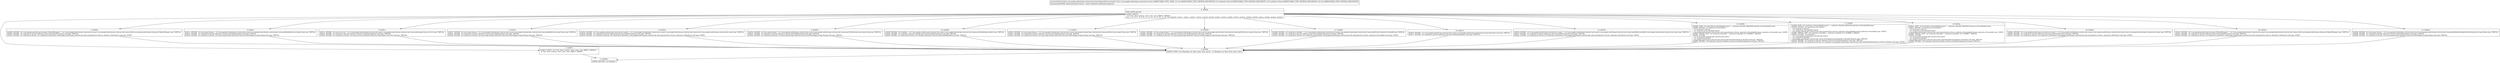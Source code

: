 digraph "CFG forcom.google.android.gms.internal.ads.zzaew.dispatchTransaction(ILandroid\/os\/Parcel;Landroid\/os\/Parcel;I)Z" {
Node_0 [shape=record,label="{0\:\ 0x0000|MTH_ENTER_BLOCK\l|0x0000: SWITCH  \l  (r3 I:?[int, float, boolean, short, byte, char, OBJECT, ARRAY])\l k:[2, 3, 4, 5, 6, 7, 8, 9, 10, 11, 12, 13, 14, 15, 16, 17, 18, 19] t:[0x0005, 0x0011, 0x001c, 0x0027, 0x0032, 0x003d, 0x0048, 0x0053, 0x005e, 0x0069, 0x0074, 0x007b, 0x0086, 0x0096, 0x00aa, 0x00ba, 0x00c6, 0x00d2] \l}"];
Node_1 [shape=record,label="{1\:\ 0x0003|0x0003: CONST  (r0 I:?[int, float, boolean, short, byte, char, OBJECT, ARRAY]) = \l  (0 ?[int, float, boolean, short, byte, char, OBJECT, ARRAY])\l \l}"];
Node_2 [shape=record,label="{2\:\ 0x0004|0x0004: RETURN  (r0 I:boolean) \l}"];
Node_3 [shape=record,label="{3\:\ 0x0005|0x0005: INVOKE  (r0 I:com.google.android.gms.dynamic.IObjectWrapper) = (r2 I:com.google.android.gms.internal.ads.zzaew) com.google.android.gms.internal.ads.zzaew.zzrh():com.google.android.gms.dynamic.IObjectWrapper type: VIRTUAL \l0x0009: INVOKE  (r5 I:android.os.Parcel) android.os.Parcel.writeNoException():void type: VIRTUAL \l0x000c: INVOKE  (r5 I:android.os.Parcel), (r0 I:android.os.IInterface) com.google.android.gms.internal.ads.zzfo.zza(android.os.Parcel, android.os.IInterface):void type: STATIC \l}"];
Node_4 [shape=record,label="{4\:\ 0x000f|0x000f: CONST  (r0 I:?[boolean, int, float, short, byte, char]) = (1 ?[boolean, int, float, short, byte, char]) \l}"];
Node_5 [shape=record,label="{5\:\ 0x0011|0x0011: INVOKE  (r0 I:java.lang.String) = (r2 I:com.google.android.gms.internal.ads.zzaew) com.google.android.gms.internal.ads.zzaew.getHeadline():java.lang.String type: VIRTUAL \l0x0015: INVOKE  (r5 I:android.os.Parcel) android.os.Parcel.writeNoException():void type: VIRTUAL \l0x0018: INVOKE  (r5 I:android.os.Parcel), (r0 I:java.lang.String) android.os.Parcel.writeString(java.lang.String):void type: VIRTUAL \l}"];
Node_6 [shape=record,label="{6\:\ 0x001c|0x001c: INVOKE  (r0 I:java.util.List) = (r2 I:com.google.android.gms.internal.ads.zzaew) com.google.android.gms.internal.ads.zzaew.getImages():java.util.List type: VIRTUAL \l0x0020: INVOKE  (r5 I:android.os.Parcel) android.os.Parcel.writeNoException():void type: VIRTUAL \l0x0023: INVOKE  (r5 I:android.os.Parcel), (r0 I:java.util.List) android.os.Parcel.writeList(java.util.List):void type: VIRTUAL \l}"];
Node_7 [shape=record,label="{7\:\ 0x0027|0x0027: INVOKE  (r0 I:java.lang.String) = (r2 I:com.google.android.gms.internal.ads.zzaew) com.google.android.gms.internal.ads.zzaew.getBody():java.lang.String type: VIRTUAL \l0x002b: INVOKE  (r5 I:android.os.Parcel) android.os.Parcel.writeNoException():void type: VIRTUAL \l0x002e: INVOKE  (r5 I:android.os.Parcel), (r0 I:java.lang.String) android.os.Parcel.writeString(java.lang.String):void type: VIRTUAL \l}"];
Node_8 [shape=record,label="{8\:\ 0x0032|0x0032: INVOKE  (r0 I:com.google.android.gms.internal.ads.zzaeh) = (r2 I:com.google.android.gms.internal.ads.zzaew) com.google.android.gms.internal.ads.zzaew.zzri():com.google.android.gms.internal.ads.zzaeh type: VIRTUAL \l0x0036: INVOKE  (r5 I:android.os.Parcel) android.os.Parcel.writeNoException():void type: VIRTUAL \l0x0039: INVOKE  (r5 I:android.os.Parcel), (r0 I:android.os.IInterface) com.google.android.gms.internal.ads.zzfo.zza(android.os.Parcel, android.os.IInterface):void type: STATIC \l}"];
Node_9 [shape=record,label="{9\:\ 0x003d|0x003d: INVOKE  (r0 I:java.lang.String) = (r2 I:com.google.android.gms.internal.ads.zzaew) com.google.android.gms.internal.ads.zzaew.getCallToAction():java.lang.String type: VIRTUAL \l0x0041: INVOKE  (r5 I:android.os.Parcel) android.os.Parcel.writeNoException():void type: VIRTUAL \l0x0044: INVOKE  (r5 I:android.os.Parcel), (r0 I:java.lang.String) android.os.Parcel.writeString(java.lang.String):void type: VIRTUAL \l}"];
Node_10 [shape=record,label="{10\:\ 0x0048|0x0048: INVOKE  (r0 I:double) = (r2 I:com.google.android.gms.internal.ads.zzaew) com.google.android.gms.internal.ads.zzaew.getStarRating():double type: VIRTUAL \l0x004c: INVOKE  (r5 I:android.os.Parcel) android.os.Parcel.writeNoException():void type: VIRTUAL \l0x004f: INVOKE  (r5 I:android.os.Parcel), (r0 I:double) android.os.Parcel.writeDouble(double):void type: VIRTUAL \l}"];
Node_11 [shape=record,label="{11\:\ 0x0053|0x0053: INVOKE  (r0 I:java.lang.String) = (r2 I:com.google.android.gms.internal.ads.zzaew) com.google.android.gms.internal.ads.zzaew.getStore():java.lang.String type: VIRTUAL \l0x0057: INVOKE  (r5 I:android.os.Parcel) android.os.Parcel.writeNoException():void type: VIRTUAL \l0x005a: INVOKE  (r5 I:android.os.Parcel), (r0 I:java.lang.String) android.os.Parcel.writeString(java.lang.String):void type: VIRTUAL \l}"];
Node_12 [shape=record,label="{12\:\ 0x005e|0x005e: INVOKE  (r0 I:java.lang.String) = (r2 I:com.google.android.gms.internal.ads.zzaew) com.google.android.gms.internal.ads.zzaew.getPrice():java.lang.String type: VIRTUAL \l0x0062: INVOKE  (r5 I:android.os.Parcel) android.os.Parcel.writeNoException():void type: VIRTUAL \l0x0065: INVOKE  (r5 I:android.os.Parcel), (r0 I:java.lang.String) android.os.Parcel.writeString(java.lang.String):void type: VIRTUAL \l}"];
Node_13 [shape=record,label="{13\:\ 0x0069|0x0069: INVOKE  (r0 I:android.os.Bundle) = (r2 I:com.google.android.gms.internal.ads.zzaew) com.google.android.gms.internal.ads.zzaew.getExtras():android.os.Bundle type: VIRTUAL \l0x006d: INVOKE  (r5 I:android.os.Parcel) android.os.Parcel.writeNoException():void type: VIRTUAL \l0x0070: INVOKE  (r5 I:android.os.Parcel), (r0 I:android.os.Parcelable) com.google.android.gms.internal.ads.zzfo.zzb(android.os.Parcel, android.os.Parcelable):void type: STATIC \l}"];
Node_14 [shape=record,label="{14\:\ 0x0074|0x0074: INVOKE  (r2 I:com.google.android.gms.internal.ads.zzaew) com.google.android.gms.internal.ads.zzaew.destroy():void type: VIRTUAL \l0x0077: INVOKE  (r5 I:android.os.Parcel) android.os.Parcel.writeNoException():void type: VIRTUAL \l}"];
Node_15 [shape=record,label="{15\:\ 0x007b|0x007b: INVOKE  (r0 I:com.google.android.gms.internal.ads.zzaap) = (r2 I:com.google.android.gms.internal.ads.zzaew) com.google.android.gms.internal.ads.zzaew.getVideoController():com.google.android.gms.internal.ads.zzaap type: VIRTUAL \l0x007f: INVOKE  (r5 I:android.os.Parcel) android.os.Parcel.writeNoException():void type: VIRTUAL \l0x0082: INVOKE  (r5 I:android.os.Parcel), (r0 I:android.os.IInterface) com.google.android.gms.internal.ads.zzfo.zza(android.os.Parcel, android.os.IInterface):void type: STATIC \l}"];
Node_16 [shape=record,label="{16\:\ 0x0086|0x0086: SGET  (r0 I:android.os.Parcelable$Creator) =  android.os.Bundle.CREATOR android.os.Parcelable$Creator \l0x0088: INVOKE  (r0 I:android.os.Parcelable) = \l  (r4 I:android.os.Parcel)\l  (r0 I:android.os.Parcelable$Creator)\l com.google.android.gms.internal.ads.zzfo.zza(android.os.Parcel, android.os.Parcelable$Creator):android.os.Parcelable type: STATIC \l0x008c: CHECK_CAST  (r0 I:android.os.Bundle) = (android.os.Bundle) (r0 I:?[OBJECT, ARRAY]) \l0x008e: INVOKE  \l  (r2 I:com.google.android.gms.internal.ads.zzaew)\l  (r0 I:android.os.Bundle)\l com.google.android.gms.internal.ads.zzaew.performClick(android.os.Bundle):void type: VIRTUAL \l0x0091: INVOKE  (r5 I:android.os.Parcel) android.os.Parcel.writeNoException():void type: VIRTUAL \l}"];
Node_17 [shape=record,label="{17\:\ 0x0096|0x0096: SGET  (r0 I:android.os.Parcelable$Creator) =  android.os.Bundle.CREATOR android.os.Parcelable$Creator \l0x0098: INVOKE  (r0 I:android.os.Parcelable) = \l  (r4 I:android.os.Parcel)\l  (r0 I:android.os.Parcelable$Creator)\l com.google.android.gms.internal.ads.zzfo.zza(android.os.Parcel, android.os.Parcelable$Creator):android.os.Parcelable type: STATIC \l0x009c: CHECK_CAST  (r0 I:android.os.Bundle) = (android.os.Bundle) (r0 I:?[OBJECT, ARRAY]) \l0x009e: INVOKE  (r0 I:boolean) = \l  (r2 I:com.google.android.gms.internal.ads.zzaew)\l  (r0 I:android.os.Bundle)\l com.google.android.gms.internal.ads.zzaew.recordImpression(android.os.Bundle):boolean type: VIRTUAL \l0x00a2: INVOKE  (r5 I:android.os.Parcel) android.os.Parcel.writeNoException():void type: VIRTUAL \l0x00a5: INVOKE  (r5 I:android.os.Parcel), (r0 I:boolean) com.google.android.gms.internal.ads.zzfo.writeBoolean(android.os.Parcel, boolean):void type: STATIC \l}"];
Node_18 [shape=record,label="{18\:\ 0x00aa|0x00aa: SGET  (r0 I:android.os.Parcelable$Creator) =  android.os.Bundle.CREATOR android.os.Parcelable$Creator \l0x00ac: INVOKE  (r0 I:android.os.Parcelable) = \l  (r4 I:android.os.Parcel)\l  (r0 I:android.os.Parcelable$Creator)\l com.google.android.gms.internal.ads.zzfo.zza(android.os.Parcel, android.os.Parcelable$Creator):android.os.Parcelable type: STATIC \l0x00b0: CHECK_CAST  (r0 I:android.os.Bundle) = (android.os.Bundle) (r0 I:?[OBJECT, ARRAY]) \l0x00b2: INVOKE  \l  (r2 I:com.google.android.gms.internal.ads.zzaew)\l  (r0 I:android.os.Bundle)\l com.google.android.gms.internal.ads.zzaew.reportTouchEvent(android.os.Bundle):void type: VIRTUAL \l0x00b5: INVOKE  (r5 I:android.os.Parcel) android.os.Parcel.writeNoException():void type: VIRTUAL \l}"];
Node_19 [shape=record,label="{19\:\ 0x00ba|0x00ba: INVOKE  (r0 I:com.google.android.gms.internal.ads.zzadz) = (r2 I:com.google.android.gms.internal.ads.zzaew) com.google.android.gms.internal.ads.zzaew.zzrj():com.google.android.gms.internal.ads.zzadz type: VIRTUAL \l0x00be: INVOKE  (r5 I:android.os.Parcel) android.os.Parcel.writeNoException():void type: VIRTUAL \l0x00c1: INVOKE  (r5 I:android.os.Parcel), (r0 I:android.os.IInterface) com.google.android.gms.internal.ads.zzfo.zza(android.os.Parcel, android.os.IInterface):void type: STATIC \l}"];
Node_20 [shape=record,label="{20\:\ 0x00c6|0x00c6: INVOKE  (r0 I:com.google.android.gms.dynamic.IObjectWrapper) = (r2 I:com.google.android.gms.internal.ads.zzaew) com.google.android.gms.internal.ads.zzaew.zzrk():com.google.android.gms.dynamic.IObjectWrapper type: VIRTUAL \l0x00ca: INVOKE  (r5 I:android.os.Parcel) android.os.Parcel.writeNoException():void type: VIRTUAL \l0x00cd: INVOKE  (r5 I:android.os.Parcel), (r0 I:android.os.IInterface) com.google.android.gms.internal.ads.zzfo.zza(android.os.Parcel, android.os.IInterface):void type: STATIC \l}"];
Node_21 [shape=record,label="{21\:\ 0x00d2|0x00d2: INVOKE  (r0 I:java.lang.String) = (r2 I:com.google.android.gms.internal.ads.zzaew) com.google.android.gms.internal.ads.zzaew.getMediationAdapterClassName():java.lang.String type: VIRTUAL \l0x00d6: INVOKE  (r5 I:android.os.Parcel) android.os.Parcel.writeNoException():void type: VIRTUAL \l0x00d9: INVOKE  (r5 I:android.os.Parcel), (r0 I:java.lang.String) android.os.Parcel.writeString(java.lang.String):void type: VIRTUAL \l}"];
MethodNode[shape=record,label="{protected final boolean com.google.android.gms.internal.ads.zzaew.dispatchTransaction((r2 'this' I:com.google.android.gms.internal.ads.zzaew A[IMMUTABLE_TYPE, THIS]), (r3 I:int A[IMMUTABLE_TYPE, METHOD_ARGUMENT]), (r4 I:android.os.Parcel A[IMMUTABLE_TYPE, METHOD_ARGUMENT]), (r5 I:android.os.Parcel A[IMMUTABLE_TYPE, METHOD_ARGUMENT]), (r6 I:int A[IMMUTABLE_TYPE, METHOD_ARGUMENT]))  | Annotation[SYSTEM, dalvik.annotation.Throws, \{value=[android.os.RemoteException]\}]\l}"];
MethodNode -> Node_0;
Node_0 -> Node_1;
Node_0 -> Node_3;
Node_0 -> Node_5;
Node_0 -> Node_6;
Node_0 -> Node_7;
Node_0 -> Node_8;
Node_0 -> Node_9;
Node_0 -> Node_10;
Node_0 -> Node_11;
Node_0 -> Node_12;
Node_0 -> Node_13;
Node_0 -> Node_14;
Node_0 -> Node_15;
Node_0 -> Node_16;
Node_0 -> Node_17;
Node_0 -> Node_18;
Node_0 -> Node_19;
Node_0 -> Node_20;
Node_0 -> Node_21;
Node_1 -> Node_2;
Node_3 -> Node_4;
Node_4 -> Node_2;
Node_5 -> Node_4;
Node_6 -> Node_4;
Node_7 -> Node_4;
Node_8 -> Node_4;
Node_9 -> Node_4;
Node_10 -> Node_4;
Node_11 -> Node_4;
Node_12 -> Node_4;
Node_13 -> Node_4;
Node_14 -> Node_4;
Node_15 -> Node_4;
Node_16 -> Node_4;
Node_17 -> Node_4;
Node_18 -> Node_4;
Node_19 -> Node_4;
Node_20 -> Node_4;
Node_21 -> Node_4;
}

